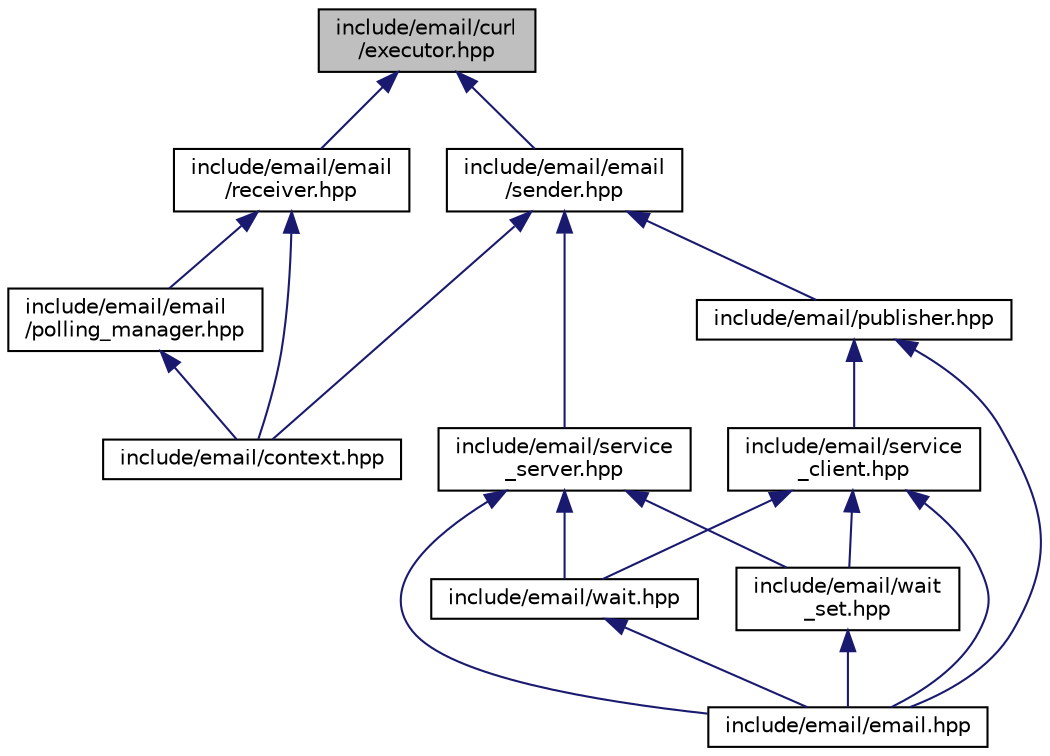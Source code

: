 digraph "include/email/curl/executor.hpp"
{
 // LATEX_PDF_SIZE
  edge [fontname="Helvetica",fontsize="10",labelfontname="Helvetica",labelfontsize="10"];
  node [fontname="Helvetica",fontsize="10",shape=record];
  Node1 [label="include/email/curl\l/executor.hpp",height=0.2,width=0.4,color="black", fillcolor="grey75", style="filled", fontcolor="black",tooltip=" "];
  Node1 -> Node2 [dir="back",color="midnightblue",fontsize="10",style="solid",fontname="Helvetica"];
  Node2 [label="include/email/email\l/receiver.hpp",height=0.2,width=0.4,color="black", fillcolor="white", style="filled",URL="$receiver_8hpp.html",tooltip=" "];
  Node2 -> Node3 [dir="back",color="midnightblue",fontsize="10",style="solid",fontname="Helvetica"];
  Node3 [label="include/email/context.hpp",height=0.2,width=0.4,color="black", fillcolor="white", style="filled",URL="$context_8hpp.html",tooltip=" "];
  Node2 -> Node4 [dir="back",color="midnightblue",fontsize="10",style="solid",fontname="Helvetica"];
  Node4 [label="include/email/email\l/polling_manager.hpp",height=0.2,width=0.4,color="black", fillcolor="white", style="filled",URL="$polling__manager_8hpp.html",tooltip=" "];
  Node4 -> Node3 [dir="back",color="midnightblue",fontsize="10",style="solid",fontname="Helvetica"];
  Node1 -> Node5 [dir="back",color="midnightblue",fontsize="10",style="solid",fontname="Helvetica"];
  Node5 [label="include/email/email\l/sender.hpp",height=0.2,width=0.4,color="black", fillcolor="white", style="filled",URL="$sender_8hpp.html",tooltip=" "];
  Node5 -> Node3 [dir="back",color="midnightblue",fontsize="10",style="solid",fontname="Helvetica"];
  Node5 -> Node6 [dir="back",color="midnightblue",fontsize="10",style="solid",fontname="Helvetica"];
  Node6 [label="include/email/publisher.hpp",height=0.2,width=0.4,color="black", fillcolor="white", style="filled",URL="$publisher_8hpp.html",tooltip=" "];
  Node6 -> Node7 [dir="back",color="midnightblue",fontsize="10",style="solid",fontname="Helvetica"];
  Node7 [label="include/email/email.hpp",height=0.2,width=0.4,color="black", fillcolor="white", style="filled",URL="$email_8hpp.html",tooltip=" "];
  Node6 -> Node8 [dir="back",color="midnightblue",fontsize="10",style="solid",fontname="Helvetica"];
  Node8 [label="include/email/service\l_client.hpp",height=0.2,width=0.4,color="black", fillcolor="white", style="filled",URL="$service__client_8hpp.html",tooltip=" "];
  Node8 -> Node7 [dir="back",color="midnightblue",fontsize="10",style="solid",fontname="Helvetica"];
  Node8 -> Node9 [dir="back",color="midnightblue",fontsize="10",style="solid",fontname="Helvetica"];
  Node9 [label="include/email/wait.hpp",height=0.2,width=0.4,color="black", fillcolor="white", style="filled",URL="$wait_8hpp.html",tooltip=" "];
  Node9 -> Node7 [dir="back",color="midnightblue",fontsize="10",style="solid",fontname="Helvetica"];
  Node8 -> Node10 [dir="back",color="midnightblue",fontsize="10",style="solid",fontname="Helvetica"];
  Node10 [label="include/email/wait\l_set.hpp",height=0.2,width=0.4,color="black", fillcolor="white", style="filled",URL="$wait__set_8hpp.html",tooltip=" "];
  Node10 -> Node7 [dir="back",color="midnightblue",fontsize="10",style="solid",fontname="Helvetica"];
  Node5 -> Node11 [dir="back",color="midnightblue",fontsize="10",style="solid",fontname="Helvetica"];
  Node11 [label="include/email/service\l_server.hpp",height=0.2,width=0.4,color="black", fillcolor="white", style="filled",URL="$service__server_8hpp.html",tooltip=" "];
  Node11 -> Node7 [dir="back",color="midnightblue",fontsize="10",style="solid",fontname="Helvetica"];
  Node11 -> Node9 [dir="back",color="midnightblue",fontsize="10",style="solid",fontname="Helvetica"];
  Node11 -> Node10 [dir="back",color="midnightblue",fontsize="10",style="solid",fontname="Helvetica"];
}
